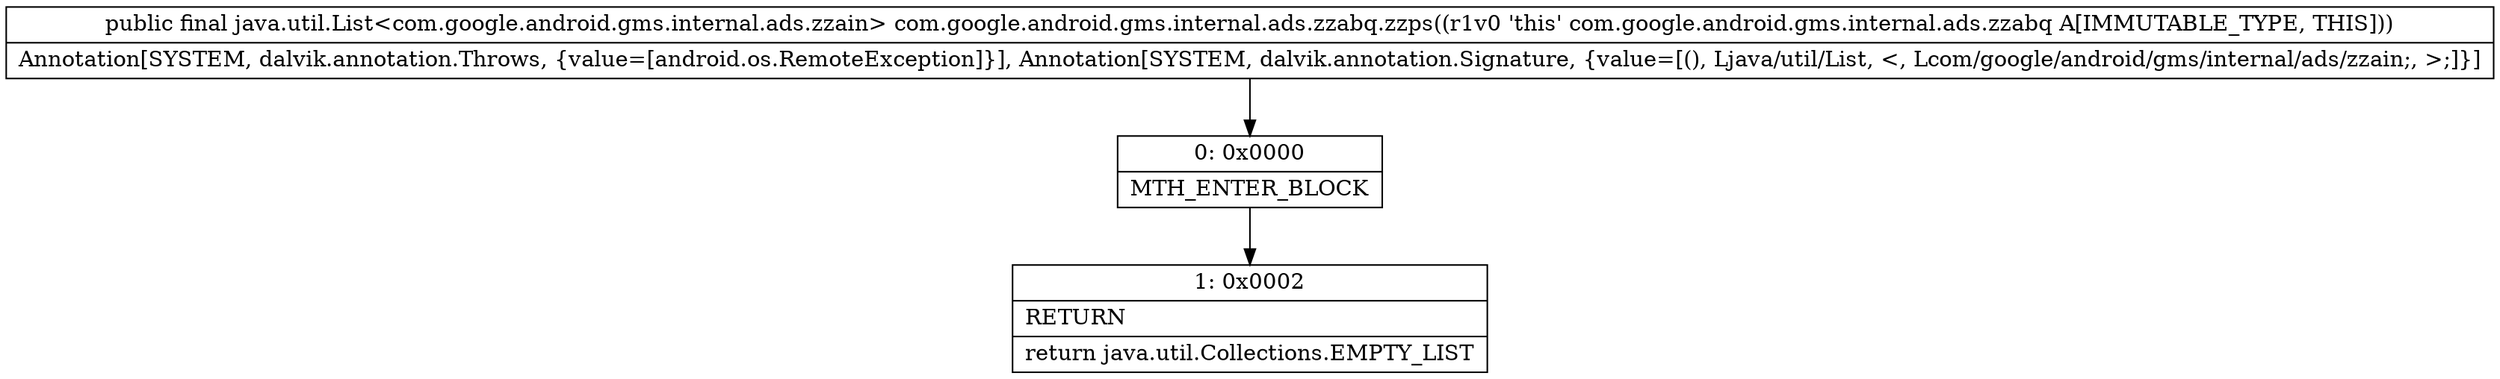 digraph "CFG forcom.google.android.gms.internal.ads.zzabq.zzps()Ljava\/util\/List;" {
Node_0 [shape=record,label="{0\:\ 0x0000|MTH_ENTER_BLOCK\l}"];
Node_1 [shape=record,label="{1\:\ 0x0002|RETURN\l|return java.util.Collections.EMPTY_LIST\l}"];
MethodNode[shape=record,label="{public final java.util.List\<com.google.android.gms.internal.ads.zzain\> com.google.android.gms.internal.ads.zzabq.zzps((r1v0 'this' com.google.android.gms.internal.ads.zzabq A[IMMUTABLE_TYPE, THIS]))  | Annotation[SYSTEM, dalvik.annotation.Throws, \{value=[android.os.RemoteException]\}], Annotation[SYSTEM, dalvik.annotation.Signature, \{value=[(), Ljava\/util\/List, \<, Lcom\/google\/android\/gms\/internal\/ads\/zzain;, \>;]\}]\l}"];
MethodNode -> Node_0;
Node_0 -> Node_1;
}

